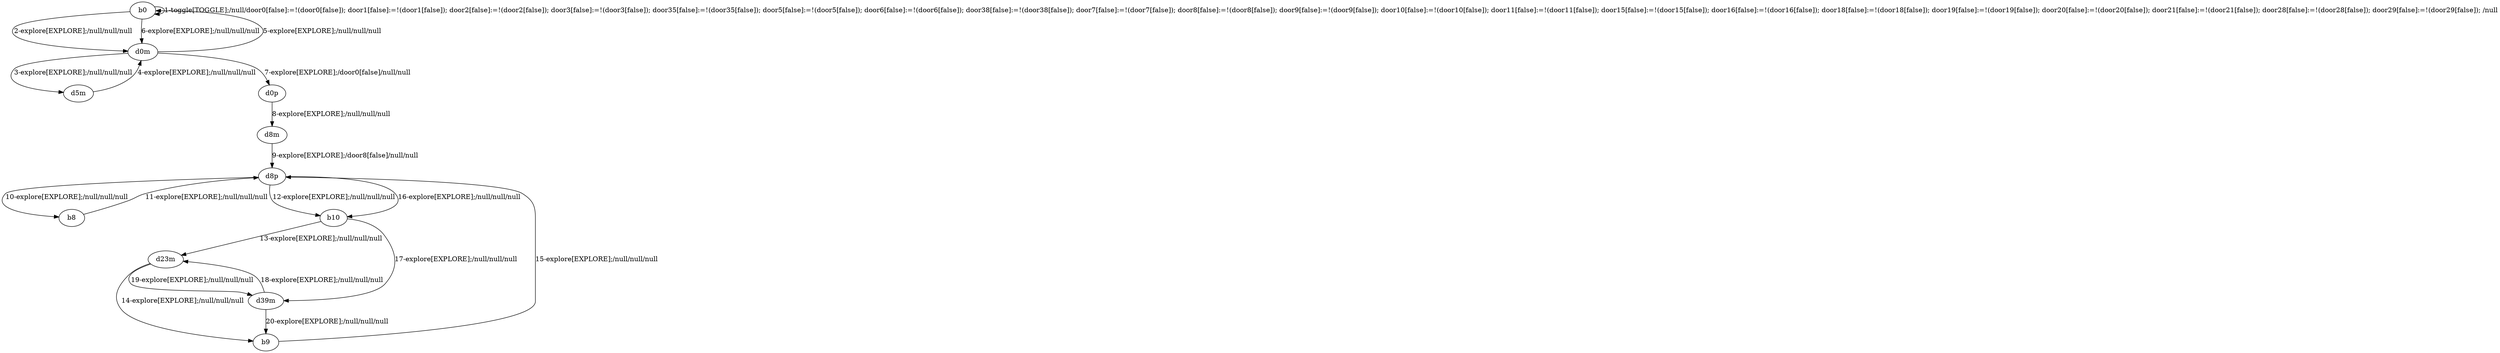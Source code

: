 # Total number of goals covered by this test: 1
# d39m --> b9

digraph g {
"b0" -> "b0" [label = "1-toggle[TOGGLE];/null/door0[false]:=!(door0[false]); door1[false]:=!(door1[false]); door2[false]:=!(door2[false]); door3[false]:=!(door3[false]); door35[false]:=!(door35[false]); door5[false]:=!(door5[false]); door6[false]:=!(door6[false]); door38[false]:=!(door38[false]); door7[false]:=!(door7[false]); door8[false]:=!(door8[false]); door9[false]:=!(door9[false]); door10[false]:=!(door10[false]); door11[false]:=!(door11[false]); door15[false]:=!(door15[false]); door16[false]:=!(door16[false]); door18[false]:=!(door18[false]); door19[false]:=!(door19[false]); door20[false]:=!(door20[false]); door21[false]:=!(door21[false]); door28[false]:=!(door28[false]); door29[false]:=!(door29[false]); /null"];
"b0" -> "d0m" [label = "2-explore[EXPLORE];/null/null/null"];
"d0m" -> "d5m" [label = "3-explore[EXPLORE];/null/null/null"];
"d5m" -> "d0m" [label = "4-explore[EXPLORE];/null/null/null"];
"d0m" -> "b0" [label = "5-explore[EXPLORE];/null/null/null"];
"b0" -> "d0m" [label = "6-explore[EXPLORE];/null/null/null"];
"d0m" -> "d0p" [label = "7-explore[EXPLORE];/door0[false]/null/null"];
"d0p" -> "d8m" [label = "8-explore[EXPLORE];/null/null/null"];
"d8m" -> "d8p" [label = "9-explore[EXPLORE];/door8[false]/null/null"];
"d8p" -> "b8" [label = "10-explore[EXPLORE];/null/null/null"];
"b8" -> "d8p" [label = "11-explore[EXPLORE];/null/null/null"];
"d8p" -> "b10" [label = "12-explore[EXPLORE];/null/null/null"];
"b10" -> "d23m" [label = "13-explore[EXPLORE];/null/null/null"];
"d23m" -> "b9" [label = "14-explore[EXPLORE];/null/null/null"];
"b9" -> "d8p" [label = "15-explore[EXPLORE];/null/null/null"];
"d8p" -> "b10" [label = "16-explore[EXPLORE];/null/null/null"];
"b10" -> "d39m" [label = "17-explore[EXPLORE];/null/null/null"];
"d39m" -> "d23m" [label = "18-explore[EXPLORE];/null/null/null"];
"d23m" -> "d39m" [label = "19-explore[EXPLORE];/null/null/null"];
"d39m" -> "b9" [label = "20-explore[EXPLORE];/null/null/null"];
}